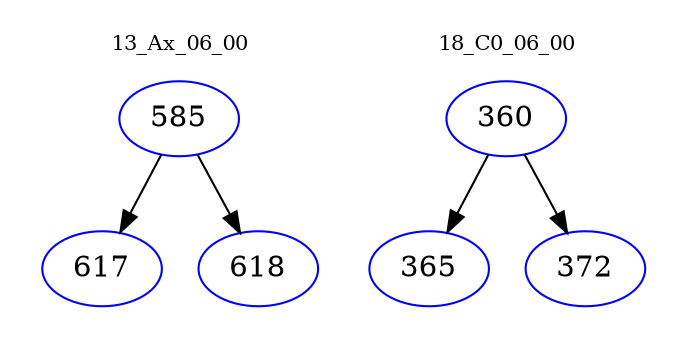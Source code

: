digraph{
subgraph cluster_0 {
color = white
label = "13_Ax_06_00";
fontsize=10;
T0_585 [label="585", color="blue"]
T0_585 -> T0_617 [color="black"]
T0_617 [label="617", color="blue"]
T0_585 -> T0_618 [color="black"]
T0_618 [label="618", color="blue"]
}
subgraph cluster_1 {
color = white
label = "18_C0_06_00";
fontsize=10;
T1_360 [label="360", color="blue"]
T1_360 -> T1_365 [color="black"]
T1_365 [label="365", color="blue"]
T1_360 -> T1_372 [color="black"]
T1_372 [label="372", color="blue"]
}
}
